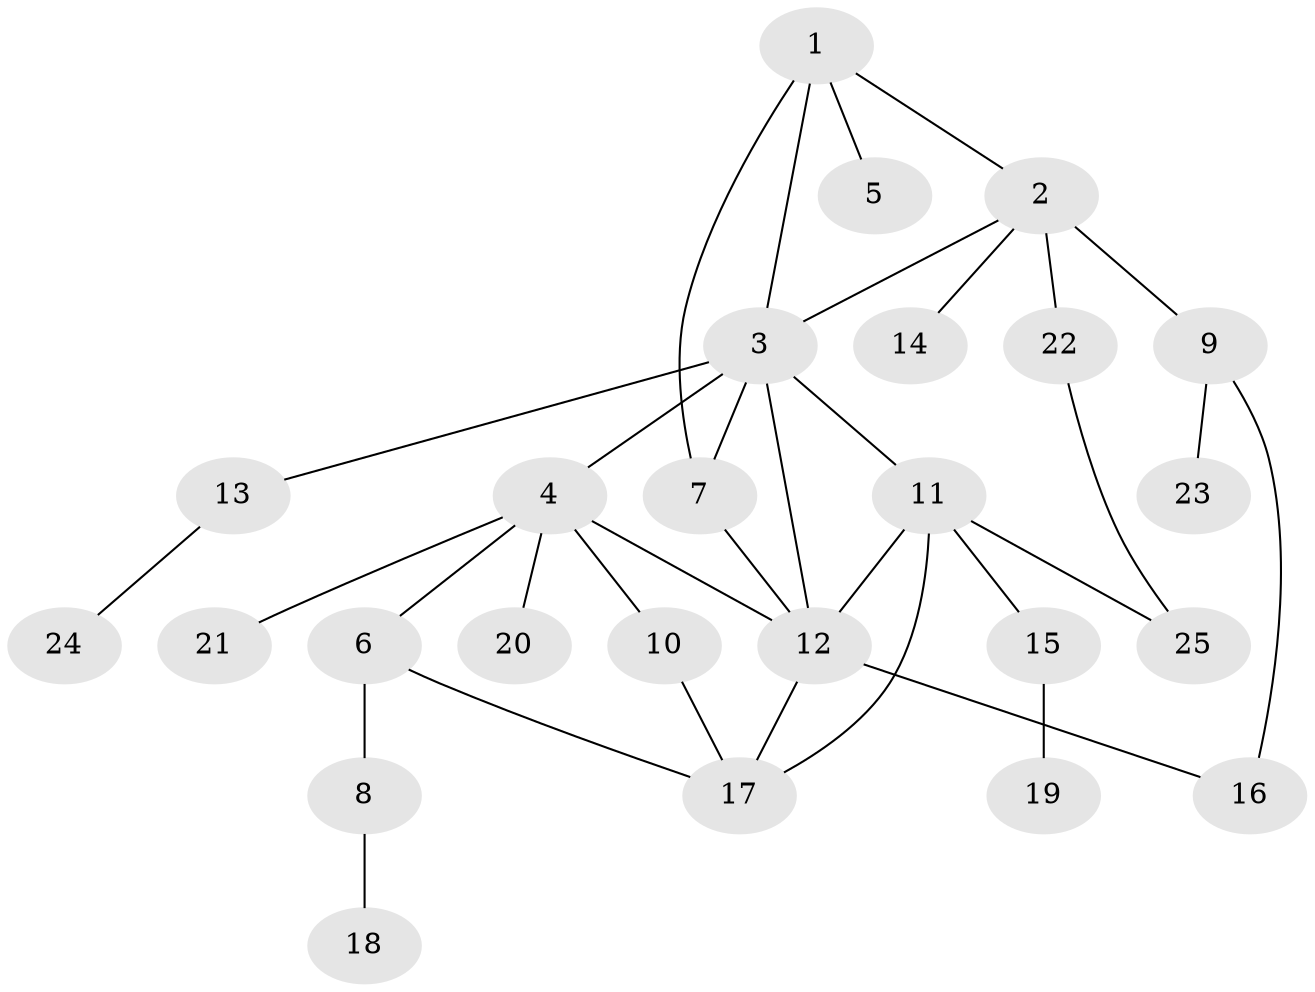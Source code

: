 // original degree distribution, {4: 0.08, 7: 0.02, 6: 0.06, 5: 0.02, 2: 0.3, 3: 0.22, 1: 0.3}
// Generated by graph-tools (version 1.1) at 2025/34/03/09/25 02:34:02]
// undirected, 25 vertices, 34 edges
graph export_dot {
graph [start="1"]
  node [color=gray90,style=filled];
  1;
  2;
  3;
  4;
  5;
  6;
  7;
  8;
  9;
  10;
  11;
  12;
  13;
  14;
  15;
  16;
  17;
  18;
  19;
  20;
  21;
  22;
  23;
  24;
  25;
  1 -- 2 [weight=1.0];
  1 -- 3 [weight=1.0];
  1 -- 5 [weight=1.0];
  1 -- 7 [weight=1.0];
  2 -- 3 [weight=1.0];
  2 -- 9 [weight=2.0];
  2 -- 14 [weight=1.0];
  2 -- 22 [weight=1.0];
  3 -- 4 [weight=2.0];
  3 -- 7 [weight=1.0];
  3 -- 11 [weight=1.0];
  3 -- 12 [weight=1.0];
  3 -- 13 [weight=1.0];
  4 -- 6 [weight=1.0];
  4 -- 10 [weight=1.0];
  4 -- 12 [weight=1.0];
  4 -- 20 [weight=1.0];
  4 -- 21 [weight=1.0];
  6 -- 8 [weight=1.0];
  6 -- 17 [weight=1.0];
  7 -- 12 [weight=1.0];
  8 -- 18 [weight=1.0];
  9 -- 16 [weight=1.0];
  9 -- 23 [weight=1.0];
  10 -- 17 [weight=1.0];
  11 -- 12 [weight=1.0];
  11 -- 15 [weight=1.0];
  11 -- 17 [weight=1.0];
  11 -- 25 [weight=1.0];
  12 -- 16 [weight=1.0];
  12 -- 17 [weight=1.0];
  13 -- 24 [weight=1.0];
  15 -- 19 [weight=1.0];
  22 -- 25 [weight=1.0];
}
